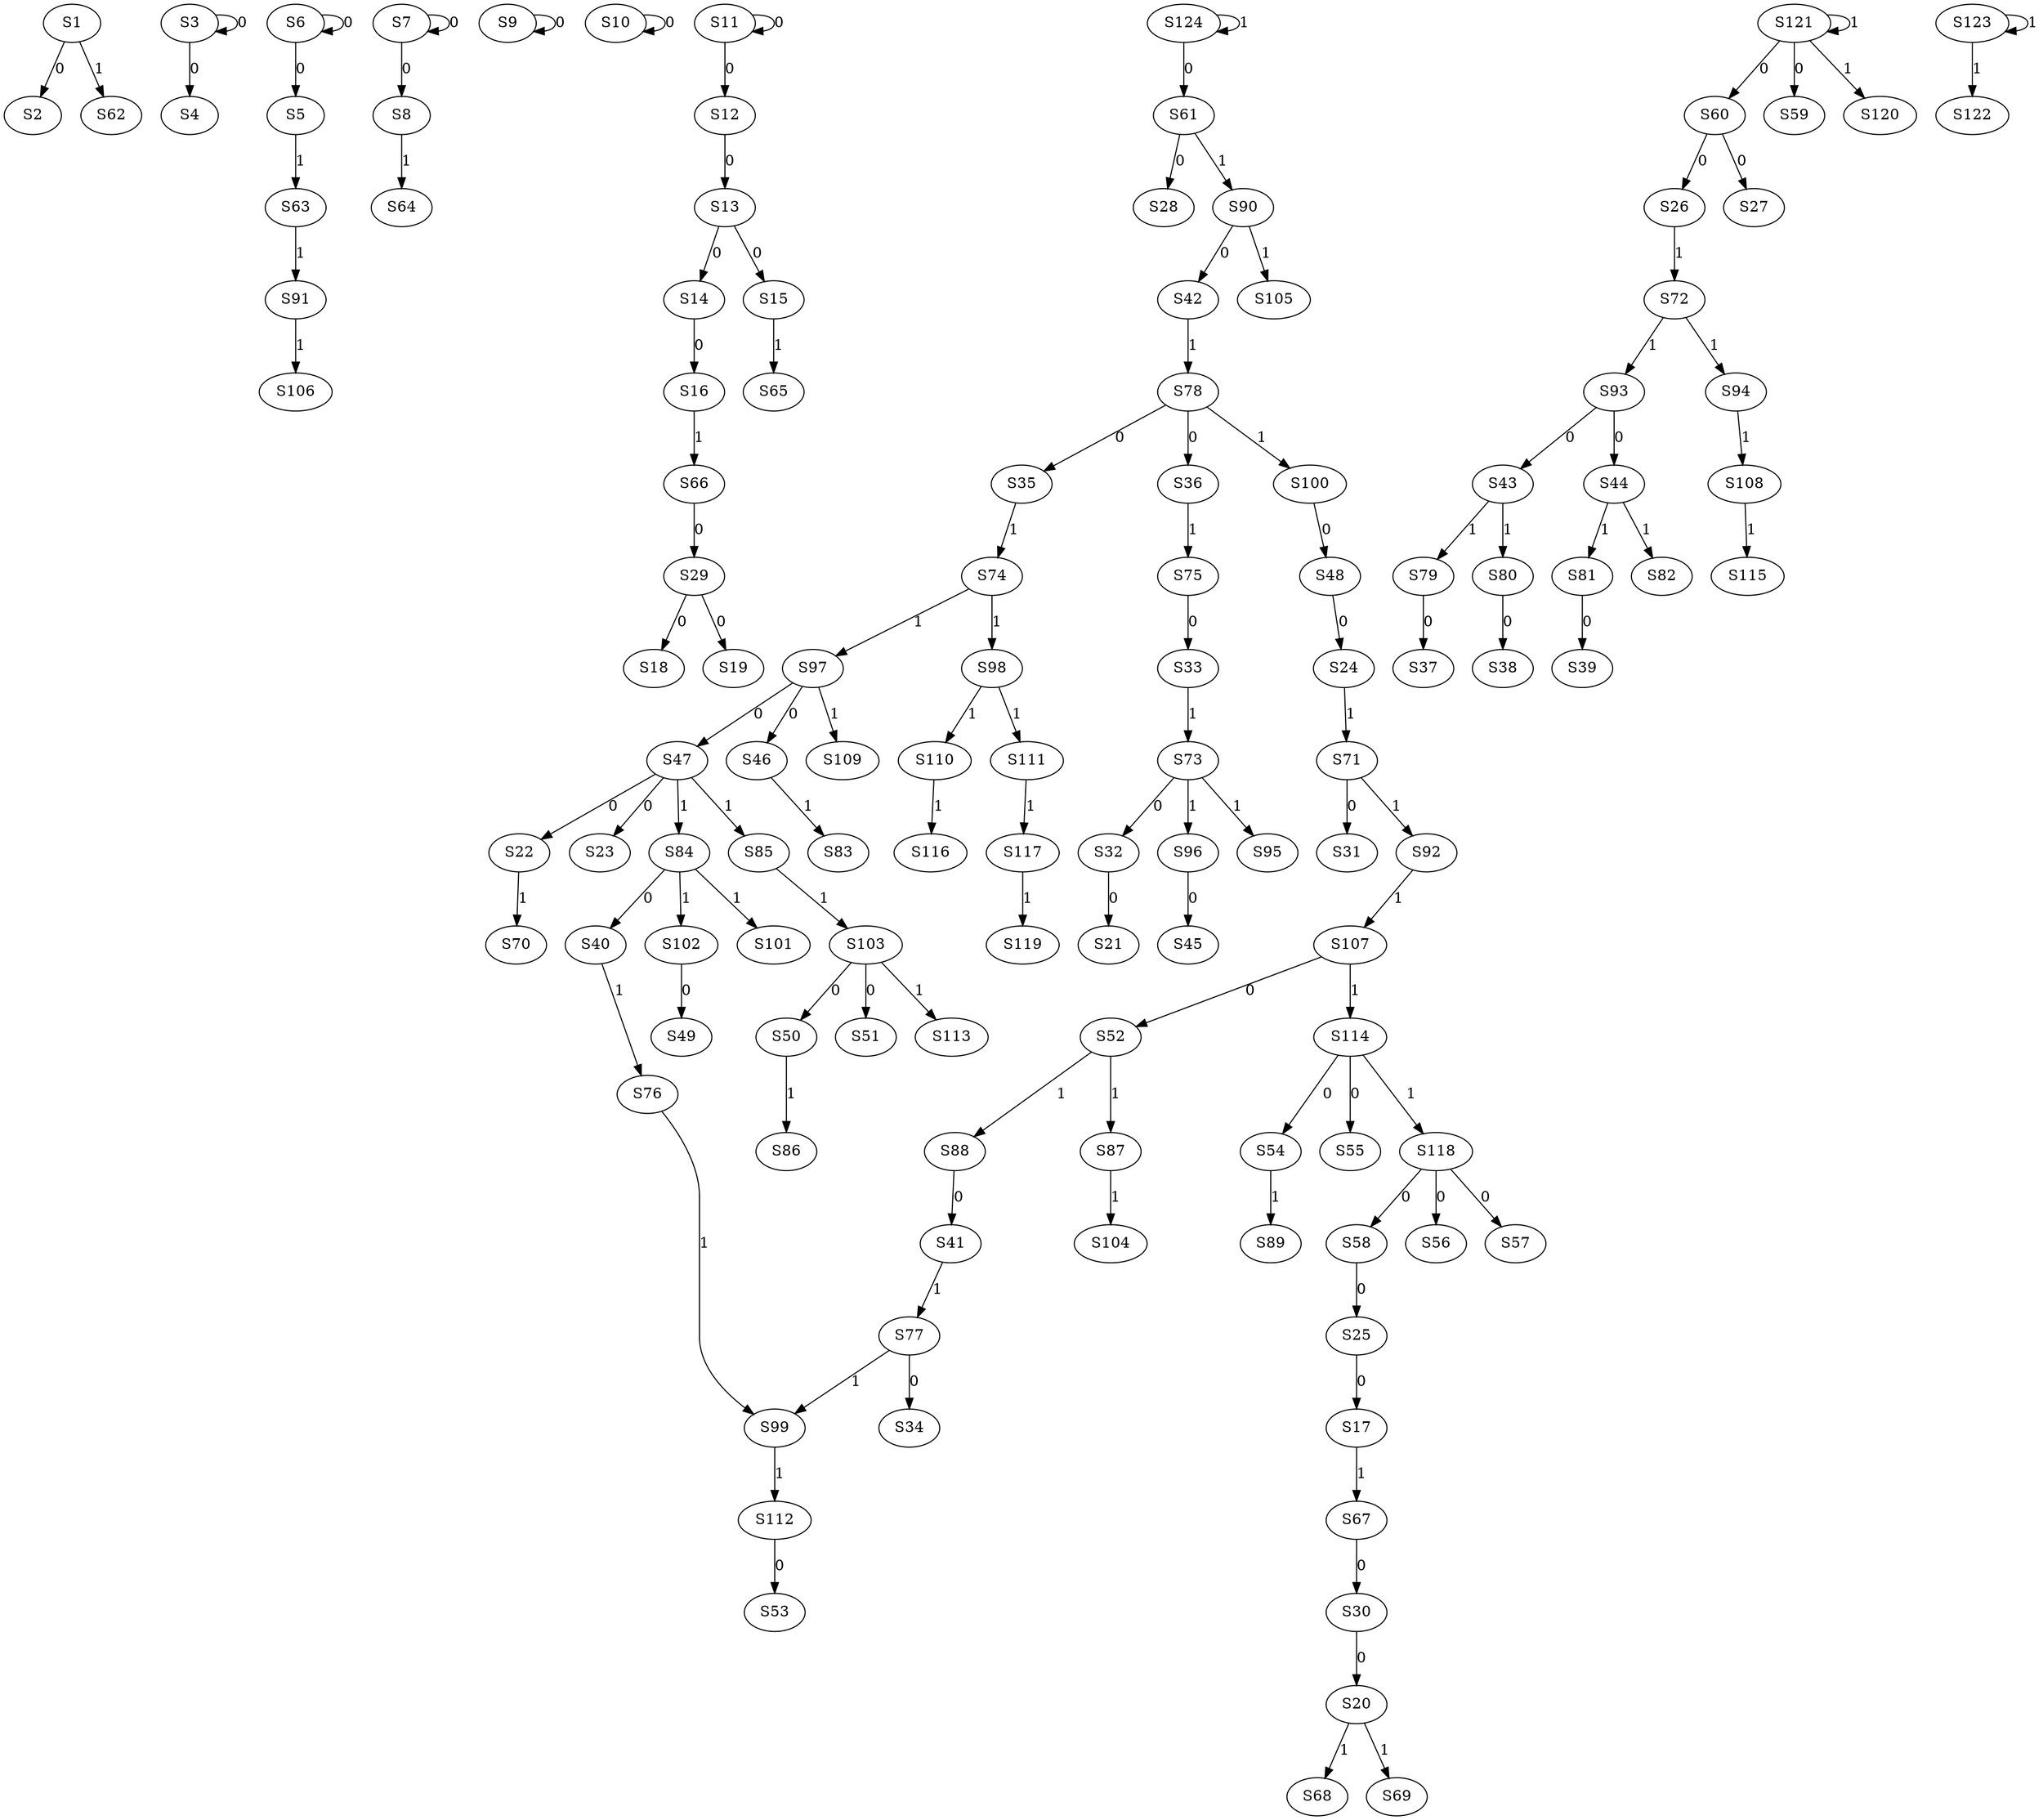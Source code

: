 strict digraph {
	S1 -> S2 [ label = 0 ];
	S3 -> S3 [ label = 0 ];
	S3 -> S4 [ label = 0 ];
	S6 -> S5 [ label = 0 ];
	S6 -> S6 [ label = 0 ];
	S7 -> S7 [ label = 0 ];
	S7 -> S8 [ label = 0 ];
	S9 -> S9 [ label = 0 ];
	S10 -> S10 [ label = 0 ];
	S11 -> S11 [ label = 0 ];
	S11 -> S12 [ label = 0 ];
	S12 -> S13 [ label = 0 ];
	S13 -> S14 [ label = 0 ];
	S13 -> S15 [ label = 0 ];
	S14 -> S16 [ label = 0 ];
	S25 -> S17 [ label = 0 ];
	S29 -> S18 [ label = 0 ];
	S29 -> S19 [ label = 0 ];
	S30 -> S20 [ label = 0 ];
	S32 -> S21 [ label = 0 ];
	S47 -> S22 [ label = 0 ];
	S47 -> S23 [ label = 0 ];
	S48 -> S24 [ label = 0 ];
	S58 -> S25 [ label = 0 ];
	S60 -> S26 [ label = 0 ];
	S60 -> S27 [ label = 0 ];
	S61 -> S28 [ label = 0 ];
	S66 -> S29 [ label = 0 ];
	S67 -> S30 [ label = 0 ];
	S71 -> S31 [ label = 0 ];
	S73 -> S32 [ label = 0 ];
	S75 -> S33 [ label = 0 ];
	S77 -> S34 [ label = 0 ];
	S78 -> S35 [ label = 0 ];
	S78 -> S36 [ label = 0 ];
	S79 -> S37 [ label = 0 ];
	S80 -> S38 [ label = 0 ];
	S81 -> S39 [ label = 0 ];
	S84 -> S40 [ label = 0 ];
	S88 -> S41 [ label = 0 ];
	S90 -> S42 [ label = 0 ];
	S93 -> S43 [ label = 0 ];
	S93 -> S44 [ label = 0 ];
	S96 -> S45 [ label = 0 ];
	S97 -> S46 [ label = 0 ];
	S97 -> S47 [ label = 0 ];
	S100 -> S48 [ label = 0 ];
	S102 -> S49 [ label = 0 ];
	S103 -> S50 [ label = 0 ];
	S103 -> S51 [ label = 0 ];
	S107 -> S52 [ label = 0 ];
	S112 -> S53 [ label = 0 ];
	S114 -> S54 [ label = 0 ];
	S114 -> S55 [ label = 0 ];
	S118 -> S56 [ label = 0 ];
	S118 -> S57 [ label = 0 ];
	S118 -> S58 [ label = 0 ];
	S121 -> S59 [ label = 0 ];
	S121 -> S60 [ label = 0 ];
	S124 -> S61 [ label = 0 ];
	S1 -> S62 [ label = 1 ];
	S5 -> S63 [ label = 1 ];
	S8 -> S64 [ label = 1 ];
	S15 -> S65 [ label = 1 ];
	S16 -> S66 [ label = 1 ];
	S17 -> S67 [ label = 1 ];
	S20 -> S68 [ label = 1 ];
	S20 -> S69 [ label = 1 ];
	S22 -> S70 [ label = 1 ];
	S24 -> S71 [ label = 1 ];
	S26 -> S72 [ label = 1 ];
	S33 -> S73 [ label = 1 ];
	S35 -> S74 [ label = 1 ];
	S36 -> S75 [ label = 1 ];
	S40 -> S76 [ label = 1 ];
	S41 -> S77 [ label = 1 ];
	S42 -> S78 [ label = 1 ];
	S43 -> S79 [ label = 1 ];
	S43 -> S80 [ label = 1 ];
	S44 -> S81 [ label = 1 ];
	S44 -> S82 [ label = 1 ];
	S46 -> S83 [ label = 1 ];
	S47 -> S84 [ label = 1 ];
	S47 -> S85 [ label = 1 ];
	S50 -> S86 [ label = 1 ];
	S52 -> S87 [ label = 1 ];
	S52 -> S88 [ label = 1 ];
	S54 -> S89 [ label = 1 ];
	S61 -> S90 [ label = 1 ];
	S63 -> S91 [ label = 1 ];
	S71 -> S92 [ label = 1 ];
	S72 -> S93 [ label = 1 ];
	S72 -> S94 [ label = 1 ];
	S73 -> S95 [ label = 1 ];
	S73 -> S96 [ label = 1 ];
	S74 -> S97 [ label = 1 ];
	S74 -> S98 [ label = 1 ];
	S77 -> S99 [ label = 1 ];
	S78 -> S100 [ label = 1 ];
	S84 -> S101 [ label = 1 ];
	S84 -> S102 [ label = 1 ];
	S85 -> S103 [ label = 1 ];
	S87 -> S104 [ label = 1 ];
	S90 -> S105 [ label = 1 ];
	S91 -> S106 [ label = 1 ];
	S92 -> S107 [ label = 1 ];
	S94 -> S108 [ label = 1 ];
	S97 -> S109 [ label = 1 ];
	S98 -> S110 [ label = 1 ];
	S98 -> S111 [ label = 1 ];
	S99 -> S112 [ label = 1 ];
	S103 -> S113 [ label = 1 ];
	S107 -> S114 [ label = 1 ];
	S108 -> S115 [ label = 1 ];
	S110 -> S116 [ label = 1 ];
	S111 -> S117 [ label = 1 ];
	S114 -> S118 [ label = 1 ];
	S117 -> S119 [ label = 1 ];
	S121 -> S120 [ label = 1 ];
	S121 -> S121 [ label = 1 ];
	S123 -> S122 [ label = 1 ];
	S123 -> S123 [ label = 1 ];
	S124 -> S124 [ label = 1 ];
	S76 -> S99 [ label = 1 ];
}
